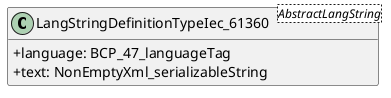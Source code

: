 @startuml
skinparam classAttributeIconSize 0
hide methods

class LangStringDefinitionTypeIec_61360<AbstractLangString> {
  +language: BCP_47_languageTag 
  +text: NonEmptyXml_serializableString 
}
@enduml